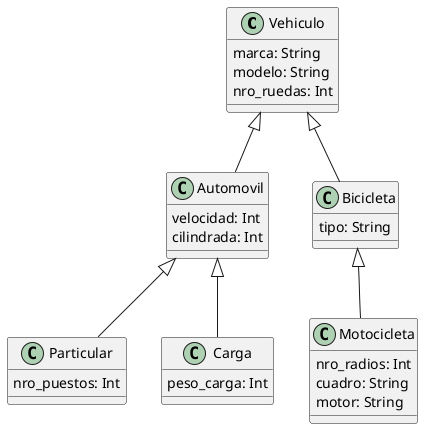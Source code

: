 @startuml "ControlVehiculos"

class Vehiculo {
  marca: String
  modelo: String
  nro_ruedas: Int
}

class Automovil {
  velocidad: Int
  cilindrada: Int
}

class Particular {
  nro_puestos: Int
}

class Carga {
  peso_carga: Int
}

class Bicicleta {
  tipo: String
}

class Motocicleta {
  nro_radios: Int
  cuadro: String
  motor: String
}

Vehiculo <|-- Automovil
Vehiculo <|-- Bicicleta
Automovil <|-- Particular
Automovil <|-- Carga
Bicicleta <|-- Motocicleta

@enduml
